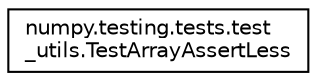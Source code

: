 digraph "Graphical Class Hierarchy"
{
 // LATEX_PDF_SIZE
  edge [fontname="Helvetica",fontsize="10",labelfontname="Helvetica",labelfontsize="10"];
  node [fontname="Helvetica",fontsize="10",shape=record];
  rankdir="LR";
  Node0 [label="numpy.testing.tests.test\l_utils.TestArrayAssertLess",height=0.2,width=0.4,color="black", fillcolor="white", style="filled",URL="$classnumpy_1_1testing_1_1tests_1_1test__utils_1_1TestArrayAssertLess.html",tooltip=" "];
}
